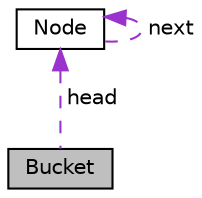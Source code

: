digraph "Bucket"
{
  edge [fontname="Helvetica",fontsize="10",labelfontname="Helvetica",labelfontsize="10"];
  node [fontname="Helvetica",fontsize="10",shape=record];
  Node1 [label="Bucket",height=0.2,width=0.4,color="black", fillcolor="grey75", style="filled", fontcolor="black"];
  Node2 -> Node1 [dir="back",color="darkorchid3",fontsize="10",style="dashed",label=" head" ];
  Node2 [label="Node",height=0.2,width=0.4,color="black", fillcolor="white", style="filled",URL="$structNode.html"];
  Node2 -> Node2 [dir="back",color="darkorchid3",fontsize="10",style="dashed",label=" next" ];
}
